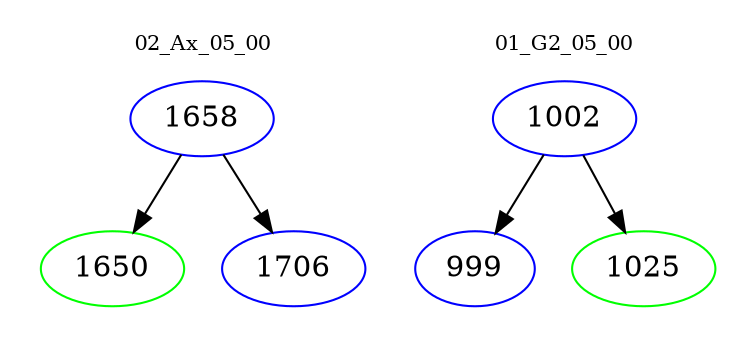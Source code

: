 digraph{
subgraph cluster_0 {
color = white
label = "02_Ax_05_00";
fontsize=10;
T0_1658 [label="1658", color="blue"]
T0_1658 -> T0_1650 [color="black"]
T0_1650 [label="1650", color="green"]
T0_1658 -> T0_1706 [color="black"]
T0_1706 [label="1706", color="blue"]
}
subgraph cluster_1 {
color = white
label = "01_G2_05_00";
fontsize=10;
T1_1002 [label="1002", color="blue"]
T1_1002 -> T1_999 [color="black"]
T1_999 [label="999", color="blue"]
T1_1002 -> T1_1025 [color="black"]
T1_1025 [label="1025", color="green"]
}
}

